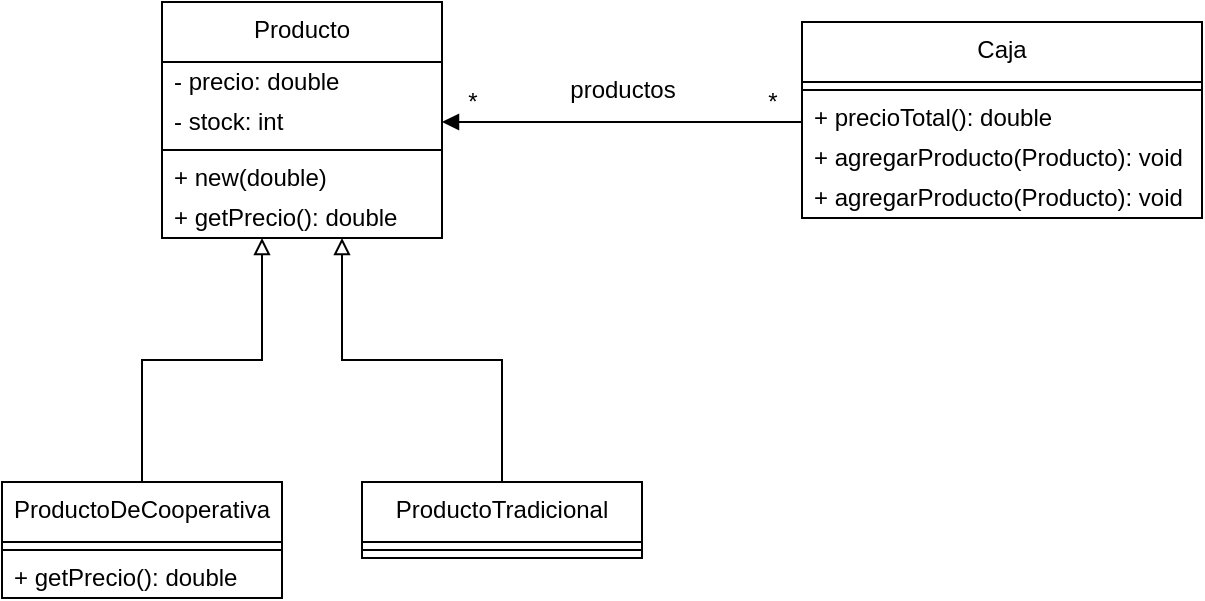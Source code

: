<mxfile version="26.2.12">
  <diagram name="Page-1" id="tlE69cpnyu6v0SYIEJ4M">
    <mxGraphModel dx="942" dy="487" grid="1" gridSize="10" guides="1" tooltips="1" connect="1" arrows="1" fold="1" page="1" pageScale="1" pageWidth="850" pageHeight="1100" math="0" shadow="0">
      <root>
        <mxCell id="0" />
        <mxCell id="1" parent="0" />
        <mxCell id="2JD8E8FpYpMUqhXQv52N-1" value="Producto" style="swimlane;fontStyle=0;align=center;verticalAlign=top;childLayout=stackLayout;horizontal=1;startSize=30;horizontalStack=0;resizeParent=1;resizeParentMax=0;resizeLast=0;collapsible=0;marginBottom=0;html=1;whiteSpace=wrap;" vertex="1" parent="1">
          <mxGeometry x="150" y="80" width="140" height="118" as="geometry" />
        </mxCell>
        <mxCell id="2JD8E8FpYpMUqhXQv52N-3" value="- precio: double" style="text;html=1;strokeColor=none;fillColor=none;align=left;verticalAlign=middle;spacingLeft=4;spacingRight=4;overflow=hidden;rotatable=0;points=[[0,0.5],[1,0.5]];portConstraint=eastwest;whiteSpace=wrap;" vertex="1" parent="2JD8E8FpYpMUqhXQv52N-1">
          <mxGeometry y="30" width="140" height="20" as="geometry" />
        </mxCell>
        <mxCell id="2JD8E8FpYpMUqhXQv52N-9" value="- stock: int" style="text;html=1;strokeColor=none;fillColor=none;align=left;verticalAlign=middle;spacingLeft=4;spacingRight=4;overflow=hidden;rotatable=0;points=[[0,0.5],[1,0.5]];portConstraint=eastwest;whiteSpace=wrap;" vertex="1" parent="2JD8E8FpYpMUqhXQv52N-1">
          <mxGeometry y="50" width="140" height="20" as="geometry" />
        </mxCell>
        <mxCell id="2JD8E8FpYpMUqhXQv52N-6" value="" style="line;strokeWidth=1;fillColor=none;align=left;verticalAlign=middle;spacingTop=-1;spacingLeft=3;spacingRight=3;rotatable=0;labelPosition=right;points=[];portConstraint=eastwest;" vertex="1" parent="2JD8E8FpYpMUqhXQv52N-1">
          <mxGeometry y="70" width="140" height="8" as="geometry" />
        </mxCell>
        <mxCell id="2JD8E8FpYpMUqhXQv52N-10" value="+ new(double)" style="text;html=1;strokeColor=none;fillColor=none;align=left;verticalAlign=middle;spacingLeft=4;spacingRight=4;overflow=hidden;rotatable=0;points=[[0,0.5],[1,0.5]];portConstraint=eastwest;whiteSpace=wrap;" vertex="1" parent="2JD8E8FpYpMUqhXQv52N-1">
          <mxGeometry y="78" width="140" height="20" as="geometry" />
        </mxCell>
        <mxCell id="2JD8E8FpYpMUqhXQv52N-8" value="+ getPrecio(): double" style="text;html=1;strokeColor=none;fillColor=none;align=left;verticalAlign=middle;spacingLeft=4;spacingRight=4;overflow=hidden;rotatable=0;points=[[0,0.5],[1,0.5]];portConstraint=eastwest;whiteSpace=wrap;" vertex="1" parent="2JD8E8FpYpMUqhXQv52N-1">
          <mxGeometry y="98" width="140" height="20" as="geometry" />
        </mxCell>
        <mxCell id="2JD8E8FpYpMUqhXQv52N-11" value="Caja" style="swimlane;fontStyle=0;align=center;verticalAlign=top;childLayout=stackLayout;horizontal=1;startSize=30;horizontalStack=0;resizeParent=1;resizeParentMax=0;resizeLast=0;collapsible=0;marginBottom=0;html=1;whiteSpace=wrap;" vertex="1" parent="1">
          <mxGeometry x="470" y="90" width="200" height="98" as="geometry" />
        </mxCell>
        <mxCell id="2JD8E8FpYpMUqhXQv52N-14" value="" style="line;strokeWidth=1;fillColor=none;align=left;verticalAlign=middle;spacingTop=-1;spacingLeft=3;spacingRight=3;rotatable=0;labelPosition=right;points=[];portConstraint=eastwest;" vertex="1" parent="2JD8E8FpYpMUqhXQv52N-11">
          <mxGeometry y="30" width="200" height="8" as="geometry" />
        </mxCell>
        <mxCell id="2JD8E8FpYpMUqhXQv52N-15" value="+ precioTotal(): double" style="text;html=1;strokeColor=none;fillColor=none;align=left;verticalAlign=middle;spacingLeft=4;spacingRight=4;overflow=hidden;rotatable=0;points=[[0,0.5],[1,0.5]];portConstraint=eastwest;whiteSpace=wrap;" vertex="1" parent="2JD8E8FpYpMUqhXQv52N-11">
          <mxGeometry y="38" width="200" height="20" as="geometry" />
        </mxCell>
        <mxCell id="2JD8E8FpYpMUqhXQv52N-16" value="+ agregarProducto(Producto): void" style="text;html=1;strokeColor=none;fillColor=none;align=left;verticalAlign=middle;spacingLeft=4;spacingRight=4;overflow=hidden;rotatable=0;points=[[0,0.5],[1,0.5]];portConstraint=eastwest;whiteSpace=wrap;" vertex="1" parent="2JD8E8FpYpMUqhXQv52N-11">
          <mxGeometry y="58" width="200" height="20" as="geometry" />
        </mxCell>
        <mxCell id="2JD8E8FpYpMUqhXQv52N-32" value="+ agregarProducto(Producto): void" style="text;html=1;strokeColor=none;fillColor=none;align=left;verticalAlign=middle;spacingLeft=4;spacingRight=4;overflow=hidden;rotatable=0;points=[[0,0.5],[1,0.5]];portConstraint=eastwest;whiteSpace=wrap;" vertex="1" parent="2JD8E8FpYpMUqhXQv52N-11">
          <mxGeometry y="78" width="200" height="20" as="geometry" />
        </mxCell>
        <mxCell id="2JD8E8FpYpMUqhXQv52N-17" style="edgeStyle=orthogonalEdgeStyle;rounded=0;orthogonalLoop=1;jettySize=auto;html=1;entryX=1;entryY=0.5;entryDx=0;entryDy=0;endArrow=block;endFill=1;exitX=0.999;exitY=0.764;exitDx=0;exitDy=0;exitPerimeter=0;" edge="1" parent="1" source="2JD8E8FpYpMUqhXQv52N-30" target="2JD8E8FpYpMUqhXQv52N-9">
          <mxGeometry relative="1" as="geometry">
            <Array as="points">
              <mxPoint x="460" y="140" />
              <mxPoint x="460" y="140" />
            </Array>
          </mxGeometry>
        </mxCell>
        <mxCell id="2JD8E8FpYpMUqhXQv52N-27" style="edgeStyle=orthogonalEdgeStyle;rounded=0;orthogonalLoop=1;jettySize=auto;html=1;endArrow=block;endFill=0;" edge="1" parent="1" source="2JD8E8FpYpMUqhXQv52N-18" target="2JD8E8FpYpMUqhXQv52N-1">
          <mxGeometry relative="1" as="geometry">
            <Array as="points">
              <mxPoint x="140" y="259" />
              <mxPoint x="200" y="259" />
            </Array>
          </mxGeometry>
        </mxCell>
        <mxCell id="2JD8E8FpYpMUqhXQv52N-18" value="ProductoDeCooperativa" style="swimlane;fontStyle=0;align=center;verticalAlign=top;childLayout=stackLayout;horizontal=1;startSize=30;horizontalStack=0;resizeParent=1;resizeParentMax=0;resizeLast=0;collapsible=0;marginBottom=0;html=1;whiteSpace=wrap;" vertex="1" parent="1">
          <mxGeometry x="70" y="320" width="140" height="58" as="geometry" />
        </mxCell>
        <mxCell id="2JD8E8FpYpMUqhXQv52N-21" value="" style="line;strokeWidth=1;fillColor=none;align=left;verticalAlign=middle;spacingTop=-1;spacingLeft=3;spacingRight=3;rotatable=0;labelPosition=right;points=[];portConstraint=eastwest;" vertex="1" parent="2JD8E8FpYpMUqhXQv52N-18">
          <mxGeometry y="30" width="140" height="8" as="geometry" />
        </mxCell>
        <mxCell id="2JD8E8FpYpMUqhXQv52N-23" value="+ getPrecio(): double" style="text;html=1;strokeColor=none;fillColor=none;align=left;verticalAlign=middle;spacingLeft=4;spacingRight=4;overflow=hidden;rotatable=0;points=[[0,0.5],[1,0.5]];portConstraint=eastwest;whiteSpace=wrap;" vertex="1" parent="2JD8E8FpYpMUqhXQv52N-18">
          <mxGeometry y="38" width="140" height="20" as="geometry" />
        </mxCell>
        <mxCell id="2JD8E8FpYpMUqhXQv52N-28" style="edgeStyle=orthogonalEdgeStyle;rounded=0;orthogonalLoop=1;jettySize=auto;html=1;endArrow=block;endFill=0;" edge="1" parent="1" source="2JD8E8FpYpMUqhXQv52N-24" target="2JD8E8FpYpMUqhXQv52N-1">
          <mxGeometry relative="1" as="geometry">
            <Array as="points">
              <mxPoint x="320" y="259" />
              <mxPoint x="240" y="259" />
            </Array>
          </mxGeometry>
        </mxCell>
        <mxCell id="2JD8E8FpYpMUqhXQv52N-24" value="ProductoTradicional" style="swimlane;fontStyle=0;align=center;verticalAlign=top;childLayout=stackLayout;horizontal=1;startSize=30;horizontalStack=0;resizeParent=1;resizeParentMax=0;resizeLast=0;collapsible=0;marginBottom=0;html=1;whiteSpace=wrap;" vertex="1" parent="1">
          <mxGeometry x="250" y="320" width="140" height="38" as="geometry" />
        </mxCell>
        <mxCell id="2JD8E8FpYpMUqhXQv52N-25" value="" style="line;strokeWidth=1;fillColor=none;align=left;verticalAlign=middle;spacingTop=-1;spacingLeft=3;spacingRight=3;rotatable=0;labelPosition=right;points=[];portConstraint=eastwest;" vertex="1" parent="2JD8E8FpYpMUqhXQv52N-24">
          <mxGeometry y="30" width="140" height="8" as="geometry" />
        </mxCell>
        <mxCell id="2JD8E8FpYpMUqhXQv52N-29" value="*" style="text;html=1;align=center;verticalAlign=middle;resizable=0;points=[];autosize=1;strokeColor=none;fillColor=none;" vertex="1" parent="1">
          <mxGeometry x="290" y="115.46" width="30" height="30" as="geometry" />
        </mxCell>
        <mxCell id="2JD8E8FpYpMUqhXQv52N-30" value="*" style="text;html=1;align=center;verticalAlign=middle;resizable=0;points=[];autosize=1;strokeColor=none;fillColor=none;" vertex="1" parent="1">
          <mxGeometry x="440" y="115.46" width="30" height="30" as="geometry" />
        </mxCell>
        <mxCell id="2JD8E8FpYpMUqhXQv52N-31" value="productos" style="text;html=1;align=center;verticalAlign=middle;resizable=0;points=[];autosize=1;strokeColor=none;fillColor=none;" vertex="1" parent="1">
          <mxGeometry x="340" y="109.46" width="80" height="30" as="geometry" />
        </mxCell>
      </root>
    </mxGraphModel>
  </diagram>
</mxfile>
